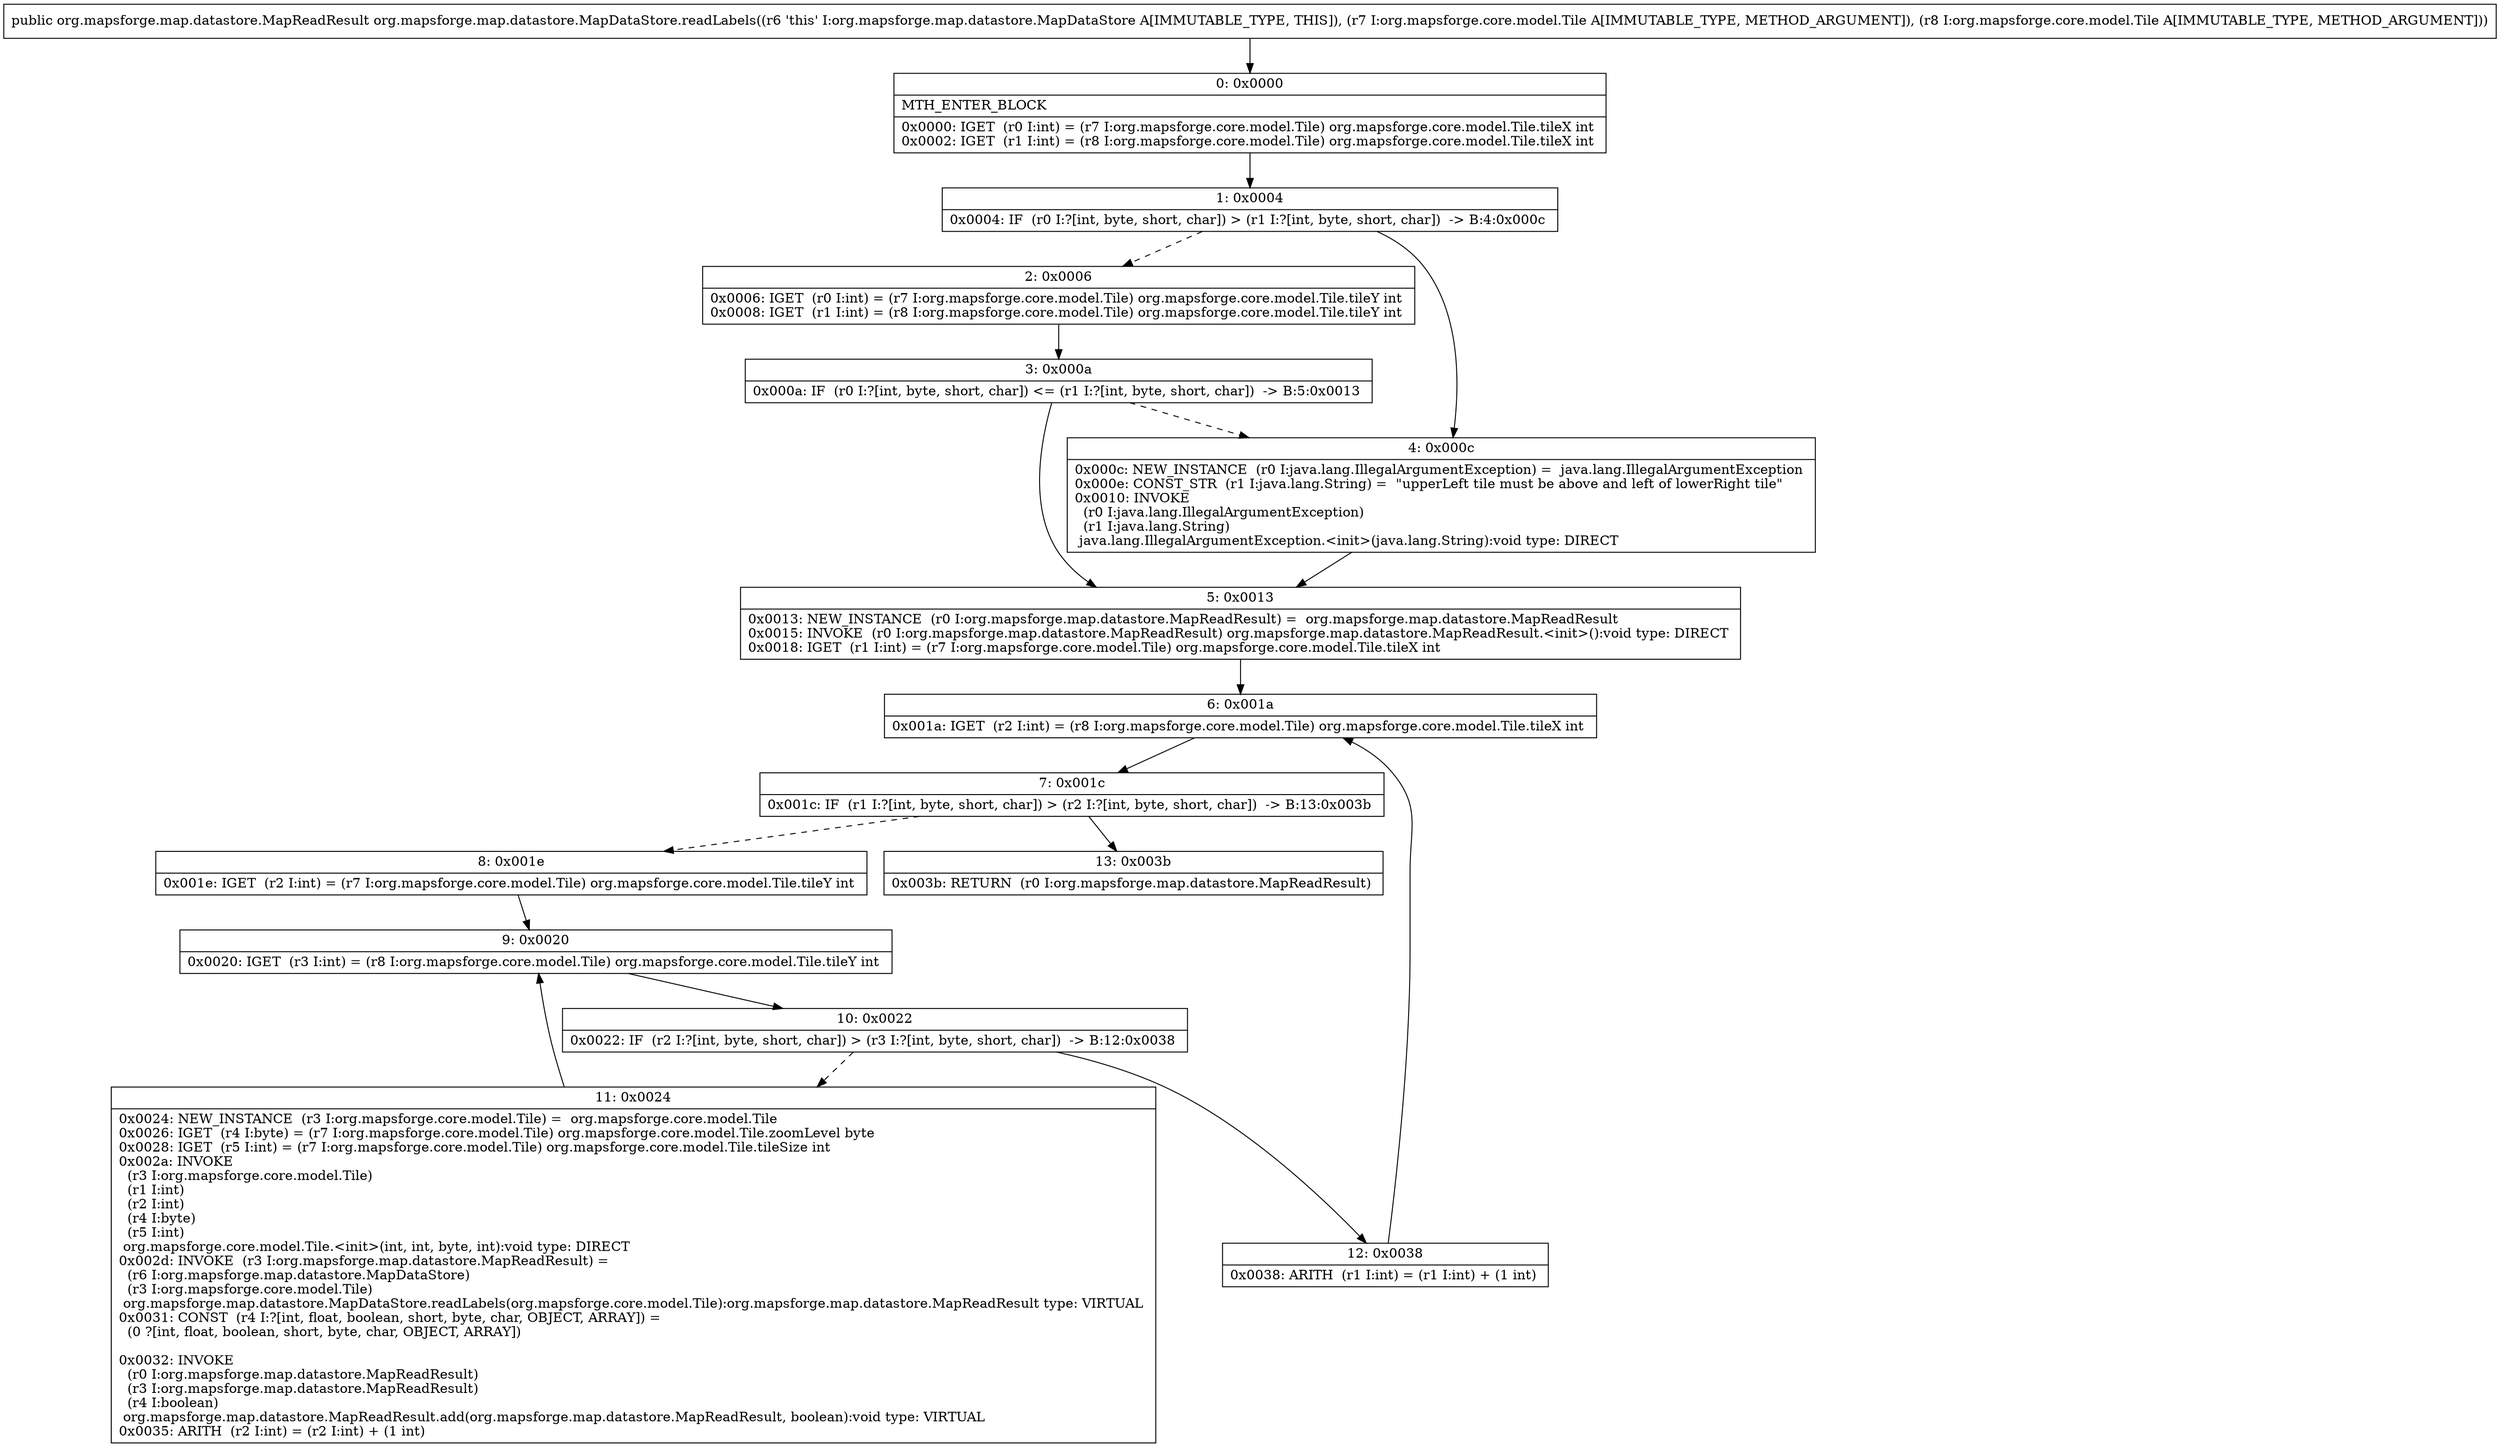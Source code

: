 digraph "CFG fororg.mapsforge.map.datastore.MapDataStore.readLabels(Lorg\/mapsforge\/core\/model\/Tile;Lorg\/mapsforge\/core\/model\/Tile;)Lorg\/mapsforge\/map\/datastore\/MapReadResult;" {
Node_0 [shape=record,label="{0\:\ 0x0000|MTH_ENTER_BLOCK\l|0x0000: IGET  (r0 I:int) = (r7 I:org.mapsforge.core.model.Tile) org.mapsforge.core.model.Tile.tileX int \l0x0002: IGET  (r1 I:int) = (r8 I:org.mapsforge.core.model.Tile) org.mapsforge.core.model.Tile.tileX int \l}"];
Node_1 [shape=record,label="{1\:\ 0x0004|0x0004: IF  (r0 I:?[int, byte, short, char]) \> (r1 I:?[int, byte, short, char])  \-\> B:4:0x000c \l}"];
Node_2 [shape=record,label="{2\:\ 0x0006|0x0006: IGET  (r0 I:int) = (r7 I:org.mapsforge.core.model.Tile) org.mapsforge.core.model.Tile.tileY int \l0x0008: IGET  (r1 I:int) = (r8 I:org.mapsforge.core.model.Tile) org.mapsforge.core.model.Tile.tileY int \l}"];
Node_3 [shape=record,label="{3\:\ 0x000a|0x000a: IF  (r0 I:?[int, byte, short, char]) \<= (r1 I:?[int, byte, short, char])  \-\> B:5:0x0013 \l}"];
Node_4 [shape=record,label="{4\:\ 0x000c|0x000c: NEW_INSTANCE  (r0 I:java.lang.IllegalArgumentException) =  java.lang.IllegalArgumentException \l0x000e: CONST_STR  (r1 I:java.lang.String) =  \"upperLeft tile must be above and left of lowerRight tile\" \l0x0010: INVOKE  \l  (r0 I:java.lang.IllegalArgumentException)\l  (r1 I:java.lang.String)\l java.lang.IllegalArgumentException.\<init\>(java.lang.String):void type: DIRECT \l}"];
Node_5 [shape=record,label="{5\:\ 0x0013|0x0013: NEW_INSTANCE  (r0 I:org.mapsforge.map.datastore.MapReadResult) =  org.mapsforge.map.datastore.MapReadResult \l0x0015: INVOKE  (r0 I:org.mapsforge.map.datastore.MapReadResult) org.mapsforge.map.datastore.MapReadResult.\<init\>():void type: DIRECT \l0x0018: IGET  (r1 I:int) = (r7 I:org.mapsforge.core.model.Tile) org.mapsforge.core.model.Tile.tileX int \l}"];
Node_6 [shape=record,label="{6\:\ 0x001a|0x001a: IGET  (r2 I:int) = (r8 I:org.mapsforge.core.model.Tile) org.mapsforge.core.model.Tile.tileX int \l}"];
Node_7 [shape=record,label="{7\:\ 0x001c|0x001c: IF  (r1 I:?[int, byte, short, char]) \> (r2 I:?[int, byte, short, char])  \-\> B:13:0x003b \l}"];
Node_8 [shape=record,label="{8\:\ 0x001e|0x001e: IGET  (r2 I:int) = (r7 I:org.mapsforge.core.model.Tile) org.mapsforge.core.model.Tile.tileY int \l}"];
Node_9 [shape=record,label="{9\:\ 0x0020|0x0020: IGET  (r3 I:int) = (r8 I:org.mapsforge.core.model.Tile) org.mapsforge.core.model.Tile.tileY int \l}"];
Node_10 [shape=record,label="{10\:\ 0x0022|0x0022: IF  (r2 I:?[int, byte, short, char]) \> (r3 I:?[int, byte, short, char])  \-\> B:12:0x0038 \l}"];
Node_11 [shape=record,label="{11\:\ 0x0024|0x0024: NEW_INSTANCE  (r3 I:org.mapsforge.core.model.Tile) =  org.mapsforge.core.model.Tile \l0x0026: IGET  (r4 I:byte) = (r7 I:org.mapsforge.core.model.Tile) org.mapsforge.core.model.Tile.zoomLevel byte \l0x0028: IGET  (r5 I:int) = (r7 I:org.mapsforge.core.model.Tile) org.mapsforge.core.model.Tile.tileSize int \l0x002a: INVOKE  \l  (r3 I:org.mapsforge.core.model.Tile)\l  (r1 I:int)\l  (r2 I:int)\l  (r4 I:byte)\l  (r5 I:int)\l org.mapsforge.core.model.Tile.\<init\>(int, int, byte, int):void type: DIRECT \l0x002d: INVOKE  (r3 I:org.mapsforge.map.datastore.MapReadResult) = \l  (r6 I:org.mapsforge.map.datastore.MapDataStore)\l  (r3 I:org.mapsforge.core.model.Tile)\l org.mapsforge.map.datastore.MapDataStore.readLabels(org.mapsforge.core.model.Tile):org.mapsforge.map.datastore.MapReadResult type: VIRTUAL \l0x0031: CONST  (r4 I:?[int, float, boolean, short, byte, char, OBJECT, ARRAY]) = \l  (0 ?[int, float, boolean, short, byte, char, OBJECT, ARRAY])\l \l0x0032: INVOKE  \l  (r0 I:org.mapsforge.map.datastore.MapReadResult)\l  (r3 I:org.mapsforge.map.datastore.MapReadResult)\l  (r4 I:boolean)\l org.mapsforge.map.datastore.MapReadResult.add(org.mapsforge.map.datastore.MapReadResult, boolean):void type: VIRTUAL \l0x0035: ARITH  (r2 I:int) = (r2 I:int) + (1 int) \l}"];
Node_12 [shape=record,label="{12\:\ 0x0038|0x0038: ARITH  (r1 I:int) = (r1 I:int) + (1 int) \l}"];
Node_13 [shape=record,label="{13\:\ 0x003b|0x003b: RETURN  (r0 I:org.mapsforge.map.datastore.MapReadResult) \l}"];
MethodNode[shape=record,label="{public org.mapsforge.map.datastore.MapReadResult org.mapsforge.map.datastore.MapDataStore.readLabels((r6 'this' I:org.mapsforge.map.datastore.MapDataStore A[IMMUTABLE_TYPE, THIS]), (r7 I:org.mapsforge.core.model.Tile A[IMMUTABLE_TYPE, METHOD_ARGUMENT]), (r8 I:org.mapsforge.core.model.Tile A[IMMUTABLE_TYPE, METHOD_ARGUMENT])) }"];
MethodNode -> Node_0;
Node_0 -> Node_1;
Node_1 -> Node_2[style=dashed];
Node_1 -> Node_4;
Node_2 -> Node_3;
Node_3 -> Node_4[style=dashed];
Node_3 -> Node_5;
Node_4 -> Node_5;
Node_5 -> Node_6;
Node_6 -> Node_7;
Node_7 -> Node_8[style=dashed];
Node_7 -> Node_13;
Node_8 -> Node_9;
Node_9 -> Node_10;
Node_10 -> Node_11[style=dashed];
Node_10 -> Node_12;
Node_11 -> Node_9;
Node_12 -> Node_6;
}

